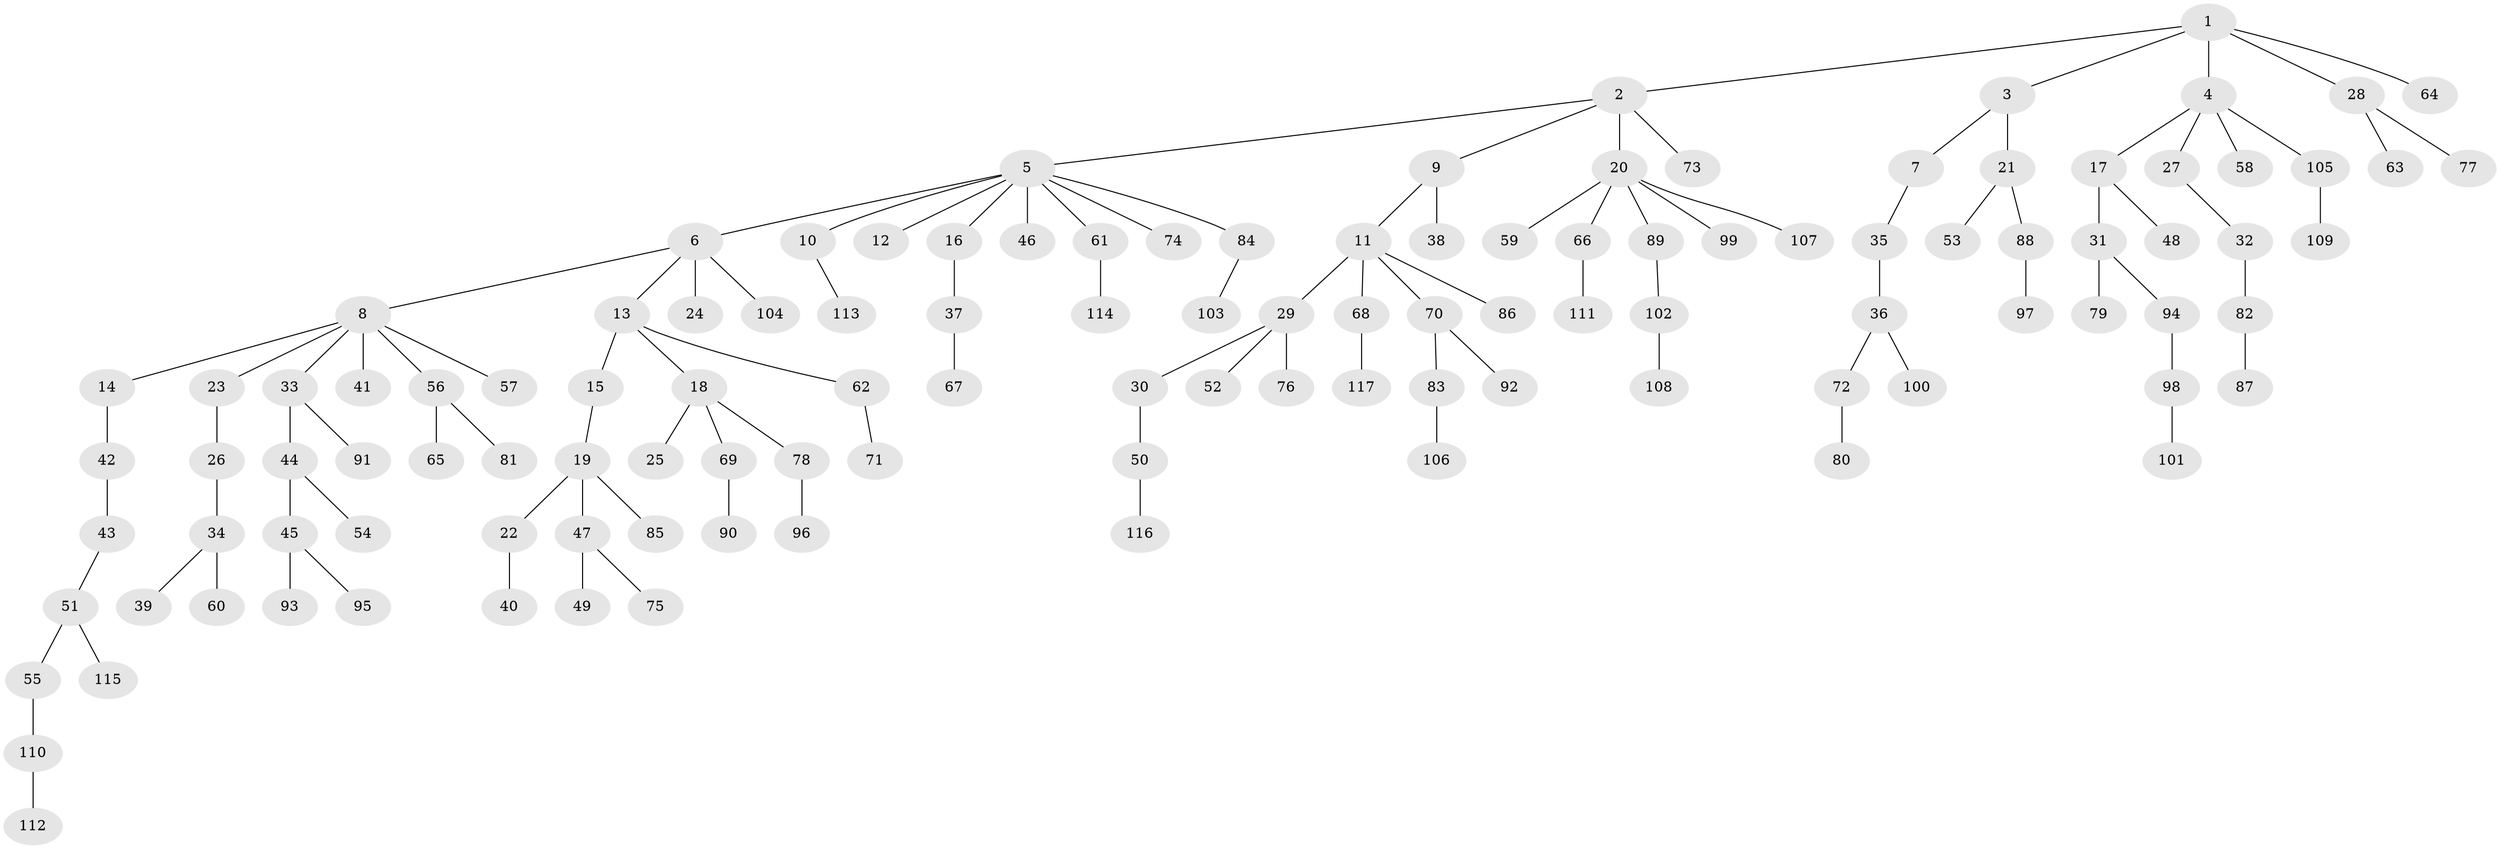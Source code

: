 // Generated by graph-tools (version 1.1) at 2025/15/03/09/25 04:15:25]
// undirected, 117 vertices, 116 edges
graph export_dot {
graph [start="1"]
  node [color=gray90,style=filled];
  1;
  2;
  3;
  4;
  5;
  6;
  7;
  8;
  9;
  10;
  11;
  12;
  13;
  14;
  15;
  16;
  17;
  18;
  19;
  20;
  21;
  22;
  23;
  24;
  25;
  26;
  27;
  28;
  29;
  30;
  31;
  32;
  33;
  34;
  35;
  36;
  37;
  38;
  39;
  40;
  41;
  42;
  43;
  44;
  45;
  46;
  47;
  48;
  49;
  50;
  51;
  52;
  53;
  54;
  55;
  56;
  57;
  58;
  59;
  60;
  61;
  62;
  63;
  64;
  65;
  66;
  67;
  68;
  69;
  70;
  71;
  72;
  73;
  74;
  75;
  76;
  77;
  78;
  79;
  80;
  81;
  82;
  83;
  84;
  85;
  86;
  87;
  88;
  89;
  90;
  91;
  92;
  93;
  94;
  95;
  96;
  97;
  98;
  99;
  100;
  101;
  102;
  103;
  104;
  105;
  106;
  107;
  108;
  109;
  110;
  111;
  112;
  113;
  114;
  115;
  116;
  117;
  1 -- 2;
  1 -- 3;
  1 -- 4;
  1 -- 28;
  1 -- 64;
  2 -- 5;
  2 -- 9;
  2 -- 20;
  2 -- 73;
  3 -- 7;
  3 -- 21;
  4 -- 17;
  4 -- 27;
  4 -- 58;
  4 -- 105;
  5 -- 6;
  5 -- 10;
  5 -- 12;
  5 -- 16;
  5 -- 46;
  5 -- 61;
  5 -- 74;
  5 -- 84;
  6 -- 8;
  6 -- 13;
  6 -- 24;
  6 -- 104;
  7 -- 35;
  8 -- 14;
  8 -- 23;
  8 -- 33;
  8 -- 41;
  8 -- 56;
  8 -- 57;
  9 -- 11;
  9 -- 38;
  10 -- 113;
  11 -- 29;
  11 -- 68;
  11 -- 70;
  11 -- 86;
  13 -- 15;
  13 -- 18;
  13 -- 62;
  14 -- 42;
  15 -- 19;
  16 -- 37;
  17 -- 31;
  17 -- 48;
  18 -- 25;
  18 -- 69;
  18 -- 78;
  19 -- 22;
  19 -- 47;
  19 -- 85;
  20 -- 59;
  20 -- 66;
  20 -- 89;
  20 -- 99;
  20 -- 107;
  21 -- 53;
  21 -- 88;
  22 -- 40;
  23 -- 26;
  26 -- 34;
  27 -- 32;
  28 -- 63;
  28 -- 77;
  29 -- 30;
  29 -- 52;
  29 -- 76;
  30 -- 50;
  31 -- 79;
  31 -- 94;
  32 -- 82;
  33 -- 44;
  33 -- 91;
  34 -- 39;
  34 -- 60;
  35 -- 36;
  36 -- 72;
  36 -- 100;
  37 -- 67;
  42 -- 43;
  43 -- 51;
  44 -- 45;
  44 -- 54;
  45 -- 93;
  45 -- 95;
  47 -- 49;
  47 -- 75;
  50 -- 116;
  51 -- 55;
  51 -- 115;
  55 -- 110;
  56 -- 65;
  56 -- 81;
  61 -- 114;
  62 -- 71;
  66 -- 111;
  68 -- 117;
  69 -- 90;
  70 -- 83;
  70 -- 92;
  72 -- 80;
  78 -- 96;
  82 -- 87;
  83 -- 106;
  84 -- 103;
  88 -- 97;
  89 -- 102;
  94 -- 98;
  98 -- 101;
  102 -- 108;
  105 -- 109;
  110 -- 112;
}
